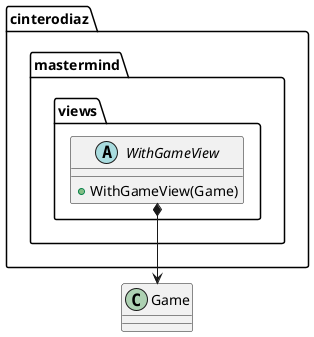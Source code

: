 @startuml cinterodiaz.mastermind.views

abstract class cinterodiaz.mastermind.views.WithGameView {
    + WithGameView(Game)
}
cinterodiaz.mastermind.views.WithGameView *-down-> Game

@enduml